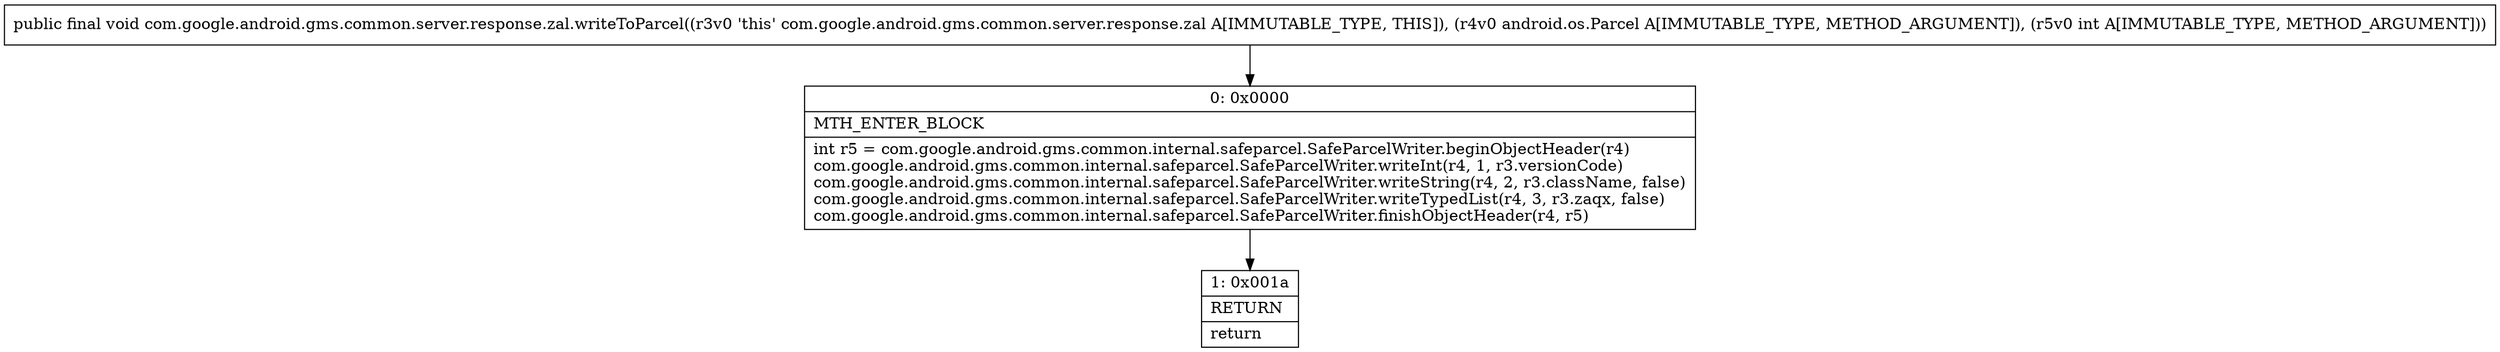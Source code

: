 digraph "CFG forcom.google.android.gms.common.server.response.zal.writeToParcel(Landroid\/os\/Parcel;I)V" {
Node_0 [shape=record,label="{0\:\ 0x0000|MTH_ENTER_BLOCK\l|int r5 = com.google.android.gms.common.internal.safeparcel.SafeParcelWriter.beginObjectHeader(r4)\lcom.google.android.gms.common.internal.safeparcel.SafeParcelWriter.writeInt(r4, 1, r3.versionCode)\lcom.google.android.gms.common.internal.safeparcel.SafeParcelWriter.writeString(r4, 2, r3.className, false)\lcom.google.android.gms.common.internal.safeparcel.SafeParcelWriter.writeTypedList(r4, 3, r3.zaqx, false)\lcom.google.android.gms.common.internal.safeparcel.SafeParcelWriter.finishObjectHeader(r4, r5)\l}"];
Node_1 [shape=record,label="{1\:\ 0x001a|RETURN\l|return\l}"];
MethodNode[shape=record,label="{public final void com.google.android.gms.common.server.response.zal.writeToParcel((r3v0 'this' com.google.android.gms.common.server.response.zal A[IMMUTABLE_TYPE, THIS]), (r4v0 android.os.Parcel A[IMMUTABLE_TYPE, METHOD_ARGUMENT]), (r5v0 int A[IMMUTABLE_TYPE, METHOD_ARGUMENT])) }"];
MethodNode -> Node_0;
Node_0 -> Node_1;
}


